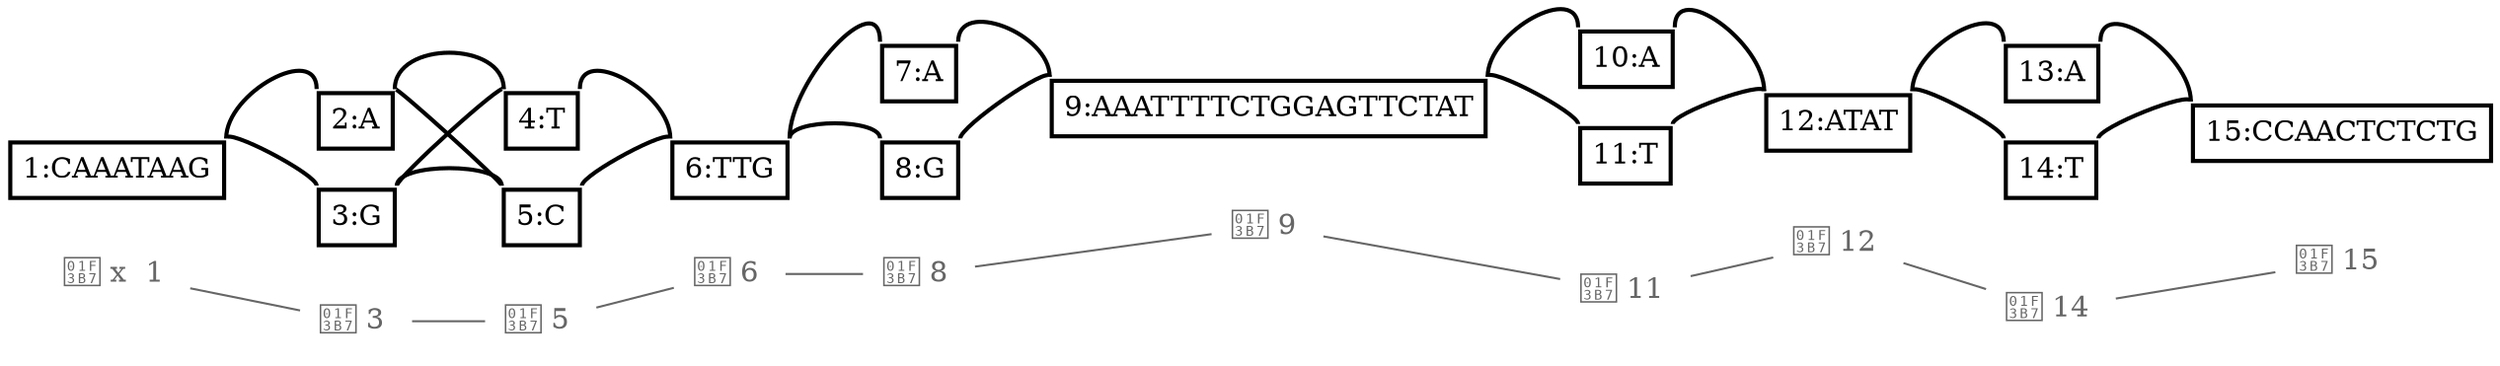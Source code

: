 digraph graphname {
    node [shape=plaintext];
    rankdir=LR;
    1 [label=<<TABLE BORDER="0" CELLPADDING="0" CELLSPACING="0"><TR><TD PORT="nw"></TD><TD PORT="n"></TD><TD PORT="ne"></TD></TR><TR><TD></TD><TD></TD></TR><TR><TD></TD><TD ROWSPAN="3" BORDER="2" CELLPADDING="5">1:CAAATAAG</TD><TD></TD></TR><TR><TD></TD><TD></TD></TR><TR><TD PORT="sw"></TD><TD PORT="s"></TD><TD PORT="se"></TD></TR></TABLE>>,shape=none,width=0,height=0,margin=0,rank=min,pos="-1500, -10",];
    2 [label=<<TABLE BORDER="0" CELLPADDING="0" CELLSPACING="0"><TR><TD PORT="nw"></TD><TD PORT="n"></TD><TD PORT="ne"></TD></TR><TR><TD></TD><TD></TD></TR><TR><TD></TD><TD ROWSPAN="3" BORDER="2" CELLPADDING="5">2:A</TD><TD></TD></TR><TR><TD></TD><TD></TD></TR><TR><TD PORT="sw"></TD><TD PORT="s"></TD><TD PORT="se"></TD></TR></TABLE>>,shape=none,width=0,height=0,margin=0,];
    3 [label=<<TABLE BORDER="0" CELLPADDING="0" CELLSPACING="0"><TR><TD PORT="nw"></TD><TD PORT="n"></TD><TD PORT="ne"></TD></TR><TR><TD></TD><TD></TD></TR><TR><TD></TD><TD ROWSPAN="3" BORDER="2" CELLPADDING="5">3:G</TD><TD></TD></TR><TR><TD></TD><TD></TD></TR><TR><TD PORT="sw"></TD><TD PORT="s"></TD><TD PORT="se"></TD></TR></TABLE>>,shape=none,width=0,height=0,margin=0,];
    4 [label=<<TABLE BORDER="0" CELLPADDING="0" CELLSPACING="0"><TR><TD PORT="nw"></TD><TD PORT="n"></TD><TD PORT="ne"></TD></TR><TR><TD></TD><TD></TD></TR><TR><TD></TD><TD ROWSPAN="3" BORDER="2" CELLPADDING="5">4:T</TD><TD></TD></TR><TR><TD></TD><TD></TD></TR><TR><TD PORT="sw"></TD><TD PORT="s"></TD><TD PORT="se"></TD></TR></TABLE>>,shape=none,width=0,height=0,margin=0,];
    5 [label=<<TABLE BORDER="0" CELLPADDING="0" CELLSPACING="0"><TR><TD PORT="nw"></TD><TD PORT="n"></TD><TD PORT="ne"></TD></TR><TR><TD></TD><TD></TD></TR><TR><TD></TD><TD ROWSPAN="3" BORDER="2" CELLPADDING="5">5:C</TD><TD></TD></TR><TR><TD></TD><TD></TD></TR><TR><TD PORT="sw"></TD><TD PORT="s"></TD><TD PORT="se"></TD></TR></TABLE>>,shape=none,width=0,height=0,margin=0,];
    6 [label=<<TABLE BORDER="0" CELLPADDING="0" CELLSPACING="0"><TR><TD PORT="nw"></TD><TD PORT="n"></TD><TD PORT="ne"></TD></TR><TR><TD></TD><TD></TD></TR><TR><TD></TD><TD ROWSPAN="3" BORDER="2" CELLPADDING="5">6:TTG</TD><TD></TD></TR><TR><TD></TD><TD></TD></TR><TR><TD PORT="sw"></TD><TD PORT="s"></TD><TD PORT="se"></TD></TR></TABLE>>,shape=none,width=0,height=0,margin=0,];
    7 [label=<<TABLE BORDER="0" CELLPADDING="0" CELLSPACING="0"><TR><TD PORT="nw"></TD><TD PORT="n"></TD><TD PORT="ne"></TD></TR><TR><TD></TD><TD></TD></TR><TR><TD></TD><TD ROWSPAN="3" BORDER="2" CELLPADDING="5">7:A</TD><TD></TD></TR><TR><TD></TD><TD></TD></TR><TR><TD PORT="sw"></TD><TD PORT="s"></TD><TD PORT="se"></TD></TR></TABLE>>,shape=none,width=0,height=0,margin=0,];
    8 [label=<<TABLE BORDER="0" CELLPADDING="0" CELLSPACING="0"><TR><TD PORT="nw"></TD><TD PORT="n"></TD><TD PORT="ne"></TD></TR><TR><TD></TD><TD></TD></TR><TR><TD></TD><TD ROWSPAN="3" BORDER="2" CELLPADDING="5">8:G</TD><TD></TD></TR><TR><TD></TD><TD></TD></TR><TR><TD PORT="sw"></TD><TD PORT="s"></TD><TD PORT="se"></TD></TR></TABLE>>,shape=none,width=0,height=0,margin=0,];
    9 [label=<<TABLE BORDER="0" CELLPADDING="0" CELLSPACING="0"><TR><TD PORT="nw"></TD><TD PORT="n"></TD><TD PORT="ne"></TD></TR><TR><TD></TD><TD></TD></TR><TR><TD></TD><TD ROWSPAN="3" BORDER="2" CELLPADDING="5">9:AAATTTTCTGGAGTTCTAT</TD><TD></TD></TR><TR><TD></TD><TD></TD></TR><TR><TD PORT="sw"></TD><TD PORT="s"></TD><TD PORT="se"></TD></TR></TABLE>>,shape=none,width=0,height=0,margin=0,];
    10 [label=<<TABLE BORDER="0" CELLPADDING="0" CELLSPACING="0"><TR><TD PORT="nw"></TD><TD PORT="n"></TD><TD PORT="ne"></TD></TR><TR><TD></TD><TD></TD></TR><TR><TD></TD><TD ROWSPAN="3" BORDER="2" CELLPADDING="5">10:A</TD><TD></TD></TR><TR><TD></TD><TD></TD></TR><TR><TD PORT="sw"></TD><TD PORT="s"></TD><TD PORT="se"></TD></TR></TABLE>>,shape=none,width=0,height=0,margin=0,];
    11 [label=<<TABLE BORDER="0" CELLPADDING="0" CELLSPACING="0"><TR><TD PORT="nw"></TD><TD PORT="n"></TD><TD PORT="ne"></TD></TR><TR><TD></TD><TD></TD></TR><TR><TD></TD><TD ROWSPAN="3" BORDER="2" CELLPADDING="5">11:T</TD><TD></TD></TR><TR><TD></TD><TD></TD></TR><TR><TD PORT="sw"></TD><TD PORT="s"></TD><TD PORT="se"></TD></TR></TABLE>>,shape=none,width=0,height=0,margin=0,];
    12 [label=<<TABLE BORDER="0" CELLPADDING="0" CELLSPACING="0"><TR><TD PORT="nw"></TD><TD PORT="n"></TD><TD PORT="ne"></TD></TR><TR><TD></TD><TD></TD></TR><TR><TD></TD><TD ROWSPAN="3" BORDER="2" CELLPADDING="5">12:ATAT</TD><TD></TD></TR><TR><TD></TD><TD></TD></TR><TR><TD PORT="sw"></TD><TD PORT="s"></TD><TD PORT="se"></TD></TR></TABLE>>,shape=none,width=0,height=0,margin=0,];
    13 [label=<<TABLE BORDER="0" CELLPADDING="0" CELLSPACING="0"><TR><TD PORT="nw"></TD><TD PORT="n"></TD><TD PORT="ne"></TD></TR><TR><TD></TD><TD></TD></TR><TR><TD></TD><TD ROWSPAN="3" BORDER="2" CELLPADDING="5">13:A</TD><TD></TD></TR><TR><TD></TD><TD></TD></TR><TR><TD PORT="sw"></TD><TD PORT="s"></TD><TD PORT="se"></TD></TR></TABLE>>,shape=none,width=0,height=0,margin=0,];
    14 [label=<<TABLE BORDER="0" CELLPADDING="0" CELLSPACING="0"><TR><TD PORT="nw"></TD><TD PORT="n"></TD><TD PORT="ne"></TD></TR><TR><TD></TD><TD></TD></TR><TR><TD></TD><TD ROWSPAN="3" BORDER="2" CELLPADDING="5">14:T</TD><TD></TD></TR><TR><TD></TD><TD></TD></TR><TR><TD PORT="sw"></TD><TD PORT="s"></TD><TD PORT="se"></TD></TR></TABLE>>,shape=none,width=0,height=0,margin=0,];
    15 [label=<<TABLE BORDER="0" CELLPADDING="0" CELLSPACING="0"><TR><TD PORT="nw"></TD><TD PORT="n"></TD><TD PORT="ne"></TD></TR><TR><TD></TD><TD></TD></TR><TR><TD></TD><TD ROWSPAN="3" BORDER="2" CELLPADDING="5">15:CCAACTCTCTG</TD><TD></TD></TR><TR><TD></TD><TD></TD></TR><TR><TD PORT="sw"></TD><TD PORT="s"></TD><TD PORT="se"></TD></TR></TABLE>>,shape=none,width=0,height=0,margin=0,rank=max,pos="1500, -10",];
    1 -> 2 [dir=both,arrowtail=none,tailport=ne,arrowhead=none,headport=nw,penwidth=2,];
    1 -> 3 [dir=both,arrowtail=none,tailport=ne,arrowhead=none,headport=nw,penwidth=2,];
    2 -> 4 [dir=both,arrowtail=none,tailport=ne,arrowhead=none,headport=nw,penwidth=2,];
    2 -> 5 [dir=both,arrowtail=none,tailport=ne,arrowhead=none,headport=nw,penwidth=2,];
    3 -> 4 [dir=both,arrowtail=none,tailport=ne,arrowhead=none,headport=nw,penwidth=2,];
    3 -> 5 [dir=both,arrowtail=none,tailport=ne,arrowhead=none,headport=nw,penwidth=2,];
    4 -> 6 [dir=both,arrowtail=none,tailport=ne,arrowhead=none,headport=nw,penwidth=2,];
    5 -> 6 [dir=both,arrowtail=none,tailport=ne,arrowhead=none,headport=nw,penwidth=2,];
    6 -> 7 [dir=both,arrowtail=none,tailport=ne,arrowhead=none,headport=nw,penwidth=2,];
    6 -> 8 [dir=both,arrowtail=none,tailport=ne,arrowhead=none,headport=nw,penwidth=2,];
    7 -> 9 [dir=both,arrowtail=none,tailport=ne,arrowhead=none,headport=nw,penwidth=2,];
    8 -> 9 [dir=both,arrowtail=none,tailport=ne,arrowhead=none,headport=nw,penwidth=2,];
    9 -> 10 [dir=both,arrowtail=none,tailport=ne,arrowhead=none,headport=nw,penwidth=2,];
    9 -> 11 [dir=both,arrowtail=none,tailport=ne,arrowhead=none,headport=nw,penwidth=2,];
    10 -> 12 [dir=both,arrowtail=none,tailport=ne,arrowhead=none,headport=nw,penwidth=2,];
    11 -> 12 [dir=both,arrowtail=none,tailport=ne,arrowhead=none,headport=nw,penwidth=2,];
    12 -> 13 [dir=both,arrowtail=none,tailport=ne,arrowhead=none,headport=nw,penwidth=2,];
    12 -> 14 [dir=both,arrowtail=none,tailport=ne,arrowhead=none,headport=nw,penwidth=2,];
    13 -> 15 [dir=both,arrowtail=none,tailport=ne,arrowhead=none,headport=nw,penwidth=2,];
    14 -> 15 [dir=both,arrowtail=none,tailport=ne,arrowhead=none,headport=nw,penwidth=2,];
    16 [label="🎷 x  1 ",fontcolor="/dark28/8"];
    16 -> 1 [dir=none,color="/dark28/8", style=invis,constraint=false];
    { rank = same; 16; 1; };
    17 [label="🎷 3 ",fontcolor="/dark28/8"];
    16 -> 17 [dir=none,color="/dark28/8",constraint=false];
    17 -> 3 [dir=none,color="/dark28/8", style=invis,constraint=false];
    { rank = same; 17; 3; };
    18 [label="🎷 5 ",fontcolor="/dark28/8"];
    17 -> 18 [dir=none,color="/dark28/8",constraint=false];
    18 -> 5 [dir=none,color="/dark28/8", style=invis,constraint=false];
    { rank = same; 18; 5; };
    19 [label="🎷 6 ",fontcolor="/dark28/8"];
    18 -> 19 [dir=none,color="/dark28/8",constraint=false];
    19 -> 6 [dir=none,color="/dark28/8", style=invis,constraint=false];
    { rank = same; 19; 6; };
    20 [label="🎷 8 ",fontcolor="/dark28/8"];
    19 -> 20 [dir=none,color="/dark28/8",constraint=false];
    20 -> 8 [dir=none,color="/dark28/8", style=invis,constraint=false];
    { rank = same; 20; 8; };
    21 [label="🎷 9 ",fontcolor="/dark28/8"];
    20 -> 21 [dir=none,color="/dark28/8",constraint=false];
    21 -> 9 [dir=none,color="/dark28/8", style=invis,constraint=false];
    { rank = same; 21; 9; };
    22 [label="🎷 11 ",fontcolor="/dark28/8"];
    21 -> 22 [dir=none,color="/dark28/8",constraint=false];
    22 -> 11 [dir=none,color="/dark28/8", style=invis,constraint=false];
    { rank = same; 22; 11; };
    23 [label="🎷 12 ",fontcolor="/dark28/8"];
    22 -> 23 [dir=none,color="/dark28/8",constraint=false];
    23 -> 12 [dir=none,color="/dark28/8", style=invis,constraint=false];
    { rank = same; 23; 12; };
    24 [label="🎷 14 ",fontcolor="/dark28/8"];
    23 -> 24 [dir=none,color="/dark28/8",constraint=false];
    24 -> 14 [dir=none,color="/dark28/8", style=invis,constraint=false];
    { rank = same; 24; 14; };
    25 [label="🎷 15 ",fontcolor="/dark28/8"];
    24 -> 25 [dir=none,color="/dark28/8",constraint=false];
    25 -> 15 [dir=none,color="/dark28/8", style=invis,constraint=false];
    { rank = same; 25; 15; };
}
